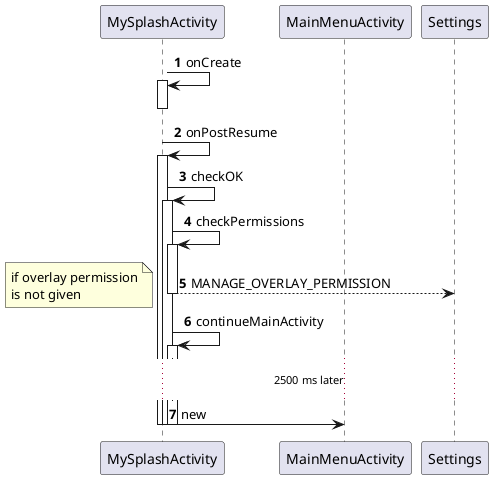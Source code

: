 @startuml

participant "MySplashActivity" as SCR01
participant "MainMenuActivity" as SCR02
participant "Settings" as SCR03

autonumber
SCR01->SCR01: onCreate
activate SCR01
deactivate SCR01
SCR01->SCR01: onPostResume
activate SCR01
SCR01->SCR01: checkOK
activate SCR01
SCR01->SCR01: checkPermissions
activate SCR01
SCR01 --> SCR03: MANAGE_OVERLAY_PERMISSION
note left
if overlay permission
is not given
end note
deactivate SCR01
SCR01->SCR01: continueMainActivity
activate SCR01
...2500 ms later...
SCR01->SCR02: new
deactivate SCR01
deactivate SCR01
deactivate SCR01
@enduml